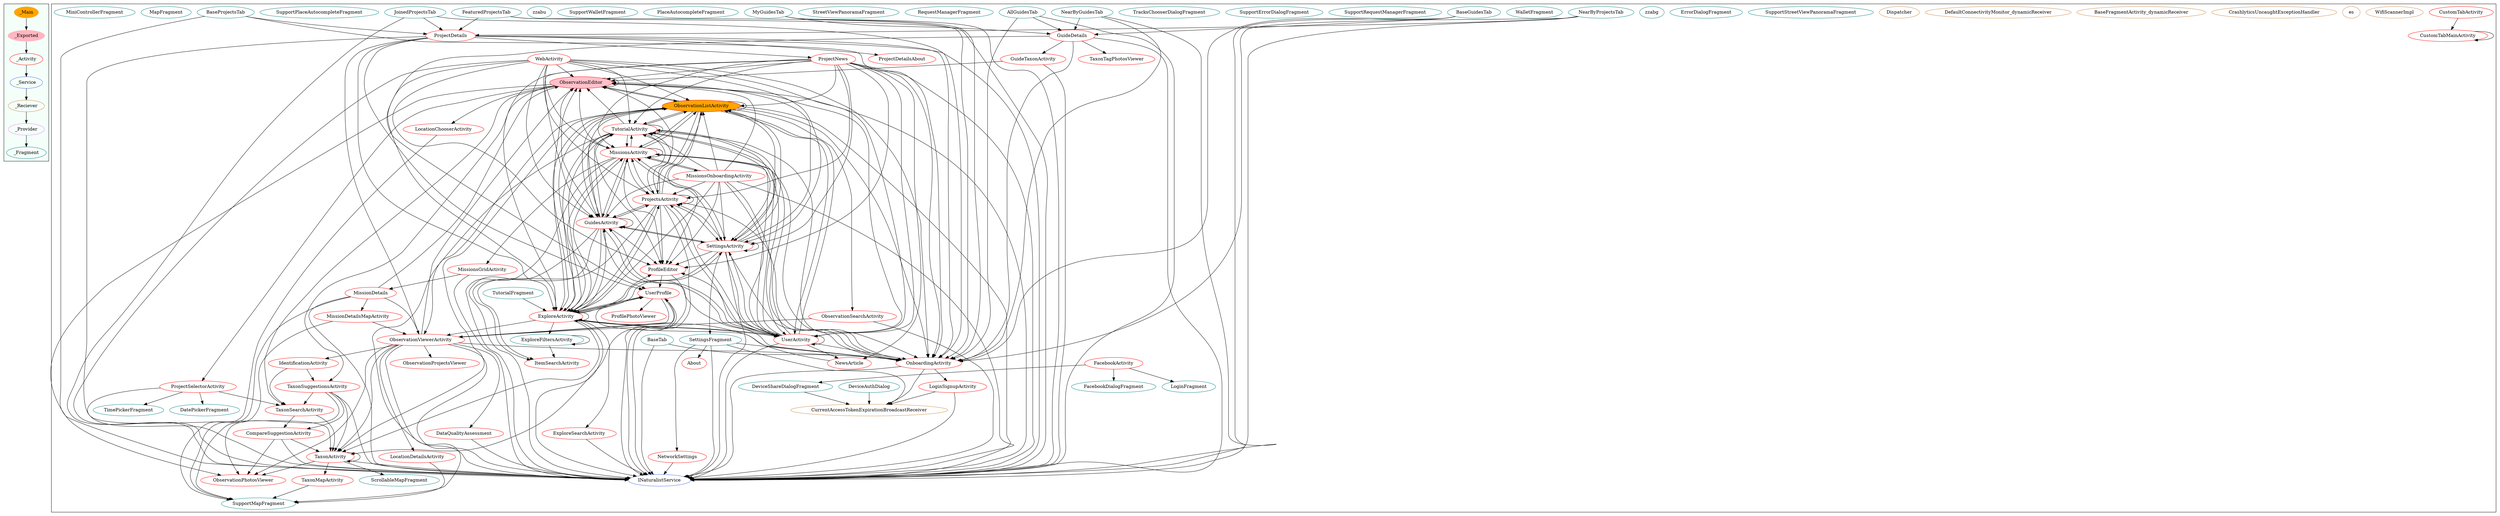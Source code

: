 digraph G {
subgraph cluster_legend{ 
bgcolor=mintcream;
_Activity[color = red];
_Service[color = royalblue];
_Provider[color = violet];
_Reciever[color = peru];
_Fragment[color = teal];
_Main[style=filled, fillcolor=orange, color = mintcream];
_Exported[style=filled, fillcolor=lightpink, color = mintcream];
_Main -> _Exported -> _Activity -> _Service -> _Reciever -> _Provider -> _Fragment; 
}
subgraph cluster_component{ 
ObservationEditor[style=filled, fillcolor=pink, color = red];
ProfilePhotoViewer[color = red];
OnboardingActivity[color = red];
NetworkSettings[color = red];
TutorialActivity[color = red];
LoginSignupActivity[color = red];
MissionDetailsMapActivity[color = red];
TaxonSuggestionsActivity[color = red];
ObservationSearchActivity[color = red];
ObservationProjectsViewer[color = red];
MissionDetails[color = red];
ProjectSelectorActivity[color = red];
ExploreFiltersActivity[color = red];
MissionsActivity[color = red];
LocationDetailsActivity[color = red];
ExploreActivity[color = red];
IdentificationActivity[color = red];
DataQualityAssessment[color = red];
GuideDetails[color = red];
CustomTabActivity[color = red];
ObservationListActivity[style=filled, fillcolor=orange, color = red];
ProjectDetailsAbout[color = red];
TaxonSearchActivity[color = red];
TaxonMapActivity[color = red];
ObservationPhotosViewer[color = red];
ProjectNews[color = red];
UserProfile[color = red];
MissionsGridActivity[color = red];
GuideTaxonActivity[color = red];
TaxonTagPhotosViewer[color = red];
FacebookActivity[color = red];
UserActivity[color = red];
ProfileEditor[color = red];
About[color = red];
CompareSuggestionActivity[color = red];
LocationChooserActivity[color = red];
WebActivity[color = red];
SettingsActivity[color = red];
CustomTabMainActivity[color = red];
ProjectDetails[color = red];
TaxonActivity[color = red];
MissionsOnboardingActivity[color = red];
ObservationViewerActivity[color = red];
NewsArticle[color = red];
ExploreSearchActivity[color = red];
GuidesActivity[color = red];
ItemSearchActivity[color = red];
ProjectsActivity[color = red];
INaturalistService[color = royalblue];
CurrentAccessTokenExpirationBroadcastReceiver[color = peru];
WifiScannerImpl[color = peru];
es[color = peru];
CrashlyticsUncaughtExceptionHandler[color = peru];
CrashlyticsUncaughtExceptionHandler[color = peru];
BaseFragmentActivity_dynamicReceiver[color = peru];
DefaultConnectivityMonitor_dynamicReceiver[color = peru];
Dispatcher[color = peru];
SupportStreetViewPanoramaFragment[color = teal];
ErrorDialogFragment[color = teal];
FacebookDialogFragment[color = teal];
BaseTab[color = teal];
zzabg[color = teal];
FeaturedProjectsTab[color = teal];
WalletFragment[color = teal];
LoginFragment[color = teal];
DatePickerFragment[color = teal];
NearByProjectsTab[color = teal];
DeviceShareDialogFragment[color = teal];
SupportRequestManagerFragment[color = teal];
SupportErrorDialogFragment[color = teal];
DeviceAuthDialog[color = teal];
TracksChooserDialogFragment[color = teal];
ExploreFiltersActivity[color = teal];
SupportMapFragment[color = teal];
BaseProjectsTab[color = teal];
AllGuidesTab[color = teal];
SettingsFragment[color = teal];
RequestManagerFragment[color = teal];
StreetViewPanoramaFragment[color = teal];
ScrollableMapFragment[color = teal];
JoinedProjectsTab[color = teal];
PlaceAutocompleteFragment[color = teal];
SupportWalletFragment[color = teal];
zzabu[color = teal];
MyGuidesTab[color = teal];
TutorialFragment[color = teal];
NearByGuidesTab[color = teal];
TimePickerFragment[color = teal];
SupportPlaceAutocompleteFragment[color = teal];
BaseGuidesTab[color = teal];
MapFragment[color = teal];
MiniControllerFragment[color = teal];
FeaturedProjectsTab->INaturalistService;
FeaturedProjectsTab->OnboardingActivity;
FeaturedProjectsTab->ProjectDetails;
DeviceShareDialogFragment->CurrentAccessTokenExpirationBroadcastReceiver;
ExploreFiltersActivity->ItemSearchActivity;
ExploreFiltersActivity->ExploreFiltersActivity;
IdentificationActivity->TaxonSearchActivity;
IdentificationActivity->TaxonSuggestionsActivity;
TaxonMapActivity->SupportMapFragment;
BaseProjectsTab->INaturalistService;
BaseProjectsTab->OnboardingActivity;
BaseProjectsTab->ProjectDetails;
AllGuidesTab->INaturalistService;
AllGuidesTab->GuideDetails;
AllGuidesTab->OnboardingActivity;
GuideTaxonActivity->ObservationEditor;
GuideTaxonActivity->INaturalistService;
FacebookActivity->FacebookDialogFragment;
FacebookActivity->DeviceShareDialogFragment;
FacebookActivity->LoginFragment;
LocationChooserActivity->SupportMapFragment;
CustomTabMainActivity->CustomTabMainActivity;
ObservationEditor->INaturalistService;
ObservationEditor->ObservationListActivity;
ObservationEditor->ObservationPhotosViewer;
ObservationEditor->ObservationEditor;
ObservationEditor->TaxonSearchActivity;
ObservationEditor->LocationChooserActivity;
ObservationEditor->ProjectSelectorActivity;
ObservationEditor->TaxonSuggestionsActivity;
NetworkSettings->INaturalistService;
TutorialActivity->ObservationEditor;
TutorialActivity->ObservationListActivity;
TutorialActivity->ProfileEditor;
TutorialActivity->INaturalistService;
TutorialActivity->GuidesActivity;
TutorialActivity->OnboardingActivity;
TutorialActivity->SettingsActivity;
TutorialActivity->ExploreActivity;
TutorialActivity->MissionsActivity;
TutorialActivity->ProjectsActivity;
TutorialActivity->UserActivity;
TutorialActivity->TutorialActivity;
LoginSignupActivity->CurrentAccessTokenExpirationBroadcastReceiver;
LoginSignupActivity->INaturalistService;
MissionDetailsMapActivity->SupportMapFragment;
MissionDetailsMapActivity->ObservationViewerActivity;
MissionDetails->INaturalistService;
MissionDetails->SupportMapFragment;
MissionDetails->ObservationEditor;
MissionDetails->MissionDetailsMapActivity;
MissionDetails->ObservationViewerActivity;
GuideDetails->OnboardingActivity;
GuideDetails->GuideTaxonActivity;
GuideDetails->TaxonTagPhotosViewer;
GuideDetails->UserProfile;
GuideDetails->INaturalistService;
MissionsGridActivity->INaturalistService;
MissionsGridActivity->MissionDetails;
MyGuidesTab->INaturalistService;
MyGuidesTab->OnboardingActivity;
MyGuidesTab->GuideDetails;
TaxonActivity->INaturalistService;
TaxonActivity->ScrollableMapFragment;
TaxonActivity->TaxonActivity;
TaxonActivity->ObservationPhotosViewer;
TaxonActivity->TaxonMapActivity;
NearByGuidesTab->INaturalistService;
NearByGuidesTab->GuideDetails;
NearByGuidesTab->OnboardingActivity;
BaseGuidesTab->INaturalistService;
BaseGuidesTab->OnboardingActivity;
BaseGuidesTab->GuideDetails;
ObservationViewerActivity->ObservationPhotosViewer;
ObservationViewerActivity->INaturalistService;
ObservationViewerActivity->ObservationEditor;
ObservationViewerActivity->SupportMapFragment;
ObservationViewerActivity->DataQualityAssessment;
ObservationViewerActivity->IdentificationActivity;
ObservationViewerActivity->UserProfile;
ObservationViewerActivity->ObservationProjectsViewer;
ObservationViewerActivity->OnboardingActivity;
ObservationViewerActivity->TaxonActivity;
ObservationViewerActivity->LocationDetailsActivity;
GuidesActivity->INaturalistService;
GuidesActivity->ObservationEditor;
GuidesActivity->UserActivity;
GuidesActivity->SettingsActivity;
GuidesActivity->GuidesActivity;
GuidesActivity->ExploreActivity;
GuidesActivity->ProfileEditor;
GuidesActivity->ProjectsActivity;
GuidesActivity->OnboardingActivity;
GuidesActivity->MissionsActivity;
GuidesActivity->ObservationListActivity;
GuidesActivity->ItemSearchActivity;
GuidesActivity->TutorialActivity;
BaseTab->INaturalistService;
BaseTab->OnboardingActivity;
TaxonSuggestionsActivity->CompareSuggestionActivity;
TaxonSuggestionsActivity->INaturalistService;
TaxonSuggestionsActivity->TaxonActivity;
TaxonSuggestionsActivity->TaxonSearchActivity;
TaxonSuggestionsActivity->ObservationPhotosViewer;
ObservationSearchActivity->INaturalistService;
ObservationSearchActivity->ObservationViewerActivity;
ProjectSelectorActivity->TimePickerFragment;
ProjectSelectorActivity->TaxonSearchActivity;
ProjectSelectorActivity->INaturalistService;
ProjectSelectorActivity->DatePickerFragment;
LocationDetailsActivity->SupportMapFragment;
ObservationListActivity->ObservationEditor;
ObservationListActivity->INaturalistService;
ObservationListActivity->ExploreActivity;
ObservationListActivity->GuidesActivity;
ObservationListActivity->SettingsActivity;
ObservationListActivity->ProjectsActivity;
ObservationListActivity->OnboardingActivity;
ObservationListActivity->UserActivity;
ObservationListActivity->ProfileEditor;
ObservationListActivity->MissionsActivity;
ObservationListActivity->TaxonActivity;
ObservationListActivity->ObservationListActivity;
ObservationListActivity->ObservationSearchActivity;
ObservationListActivity->ObservationViewerActivity;
ObservationListActivity->TutorialActivity;
ProjectNews->INaturalistService;
ProjectNews->ObservationEditor;
ProjectNews->ProfileEditor;
ProjectNews->ObservationListActivity;
ProjectNews->UserActivity;
ProjectNews->ExploreActivity;
ProjectNews->MissionsActivity;
ProjectNews->ProjectsActivity;
ProjectNews->SettingsActivity;
ProjectNews->OnboardingActivity;
ProjectNews->GuidesActivity;
ProjectNews->NewsArticle;
ProjectNews->TutorialActivity;
UserProfile->INaturalistService;
UserProfile->ExploreActivity;
UserProfile->ProfilePhotoViewer;
UserProfile->ObservationViewerActivity;
UserProfile->TaxonActivity;
UserActivity->MissionsActivity;
UserActivity->OnboardingActivity;
UserActivity->ObservationListActivity;
UserActivity->INaturalistService;
UserActivity->ProfileEditor;
UserActivity->ExploreActivity;
UserActivity->GuidesActivity;
UserActivity->ObservationEditor;
UserActivity->SettingsActivity;
UserActivity->ProjectsActivity;
UserActivity->UserActivity;
UserActivity->TutorialActivity;
UserActivity->NewsArticle;
CompareSuggestionActivity->ObservationPhotosViewer;
CompareSuggestionActivity->INaturalistService;
CompareSuggestionActivity->TaxonActivity;
SettingsActivity->TutorialActivity;
SettingsActivity->ObservationEditor;
SettingsActivity->ExploreActivity;
SettingsActivity->UserActivity;
SettingsActivity->ObservationListActivity;
SettingsActivity->INaturalistService;
SettingsActivity->GuidesActivity;
SettingsActivity->ProjectsActivity;
SettingsActivity->SettingsActivity;
SettingsActivity->MissionsActivity;
SettingsActivity->ProfileEditor;
SettingsActivity->OnboardingActivity;
SettingsActivity->SettingsFragment;
ProjectDetails->INaturalistService;
ProjectDetails->ProjectDetailsAbout;
ProjectDetails->TaxonActivity;
ProjectDetails->OnboardingActivity;
ProjectDetails->UserProfile;
ProjectDetails->ObservationViewerActivity;
ProjectDetails->ExploreActivity;
ProjectDetails->ProjectNews;
ExploreSearchActivity->INaturalistService;
NewsArticle->UserProfile;
ProjectsActivity->UserActivity;
ProjectsActivity->INaturalistService;
ProjectsActivity->ProfileEditor;
ProjectsActivity->ExploreActivity;
ProjectsActivity->ObservationEditor;
ProjectsActivity->ObservationListActivity;
ProjectsActivity->SettingsActivity;
ProjectsActivity->TutorialActivity;
ProjectsActivity->GuidesActivity;
ProjectsActivity->MissionsActivity;
ProjectsActivity->ProjectsActivity;
ProjectsActivity->ItemSearchActivity;
ProjectsActivity->OnboardingActivity;
OnboardingActivity->INaturalistService;
OnboardingActivity->CurrentAccessTokenExpirationBroadcastReceiver;
OnboardingActivity->LoginSignupActivity;
NearByProjectsTab->INaturalistService;
NearByProjectsTab->ProjectDetails;
NearByProjectsTab->OnboardingActivity;
MissionsActivity->ProfileEditor;
MissionsActivity->ObservationEditor;
MissionsActivity->ProjectsActivity;
MissionsActivity->OnboardingActivity;
MissionsActivity->MissionsGridActivity;
MissionsActivity->SettingsActivity;
MissionsActivity->INaturalistService;
MissionsActivity->GuidesActivity;
MissionsActivity->UserActivity;
MissionsActivity->MissionsActivity;
MissionsActivity->ExploreActivity;
MissionsActivity->ObservationListActivity;
MissionsActivity->MissionsOnboardingActivity;
MissionsActivity->TutorialActivity;
ExploreActivity->GuidesActivity;
ExploreActivity->ObservationEditor;
ExploreActivity->INaturalistService;
ExploreActivity->ProfileEditor;
ExploreActivity->MissionsActivity;
ExploreActivity->UserActivity;
ExploreActivity->ExploreActivity;
ExploreActivity->UserProfile;
ExploreActivity->SettingsActivity;
ExploreActivity->ProjectsActivity;
ExploreActivity->ObservationViewerActivity;
ExploreActivity->TutorialActivity;
ExploreActivity->ObservationListActivity;
ExploreActivity->OnboardingActivity;
ExploreActivity->ExploreFiltersActivity;
ExploreActivity->ExploreSearchActivity;
ExploreActivity->TaxonActivity;
DeviceAuthDialog->CurrentAccessTokenExpirationBroadcastReceiver;
DataQualityAssessment->INaturalistService;
CustomTabActivity->CustomTabMainActivity;
TaxonSearchActivity->TaxonActivity;
TaxonSearchActivity->CompareSuggestionActivity;
SettingsFragment->About;
SettingsFragment->INaturalistService;
SettingsFragment->OnboardingActivity;
SettingsFragment->CurrentAccessTokenExpirationBroadcastReceiver;
SettingsFragment->NetworkSettings;
ProfileEditor->INaturalistService;
ProfileEditor->UserProfile;
JoinedProjectsTab->INaturalistService;
JoinedProjectsTab->ProjectDetails;
JoinedProjectsTab->OnboardingActivity;
WebActivity->ProjectsActivity;
WebActivity->ObservationEditor;
WebActivity->SettingsActivity;
WebActivity->ExploreActivity;
WebActivity->ProfileEditor;
WebActivity->UserActivity;
WebActivity->ObservationListActivity;
WebActivity->GuidesActivity;
WebActivity->MissionsActivity;
WebActivity->INaturalistService;
WebActivity->OnboardingActivity;
WebActivity->TutorialActivity;
TutorialFragment->ExploreActivity;
MissionsOnboardingActivity->ObservationEditor;
MissionsOnboardingActivity->ProfileEditor;
MissionsOnboardingActivity->MissionsActivity;
MissionsOnboardingActivity->ExploreActivity;
MissionsOnboardingActivity->GuidesActivity;
MissionsOnboardingActivity->SettingsActivity;
MissionsOnboardingActivity->ProjectsActivity;
MissionsOnboardingActivity->ObservationListActivity;
MissionsOnboardingActivity->INaturalistService;
MissionsOnboardingActivity->UserActivity;
MissionsOnboardingActivity->OnboardingActivity;
MissionsOnboardingActivity->TutorialActivity;
}
}
